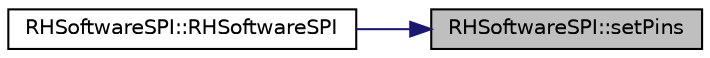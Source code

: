 digraph "RHSoftwareSPI::setPins"
{
 // LATEX_PDF_SIZE
  edge [fontname="Helvetica",fontsize="10",labelfontname="Helvetica",labelfontsize="10"];
  node [fontname="Helvetica",fontsize="10",shape=record];
  rankdir="RL";
  Node1 [label="RHSoftwareSPI::setPins",height=0.2,width=0.4,color="black", fillcolor="grey75", style="filled", fontcolor="black",tooltip=" "];
  Node1 -> Node2 [dir="back",color="midnightblue",fontsize="10",style="solid",fontname="Helvetica"];
  Node2 [label="RHSoftwareSPI::RHSoftwareSPI",height=0.2,width=0.4,color="black", fillcolor="white", style="filled",URL="$class_r_h_software_s_p_i.html#ad7287ee7aecf337e262b1ebd28c8d1bc",tooltip=" "];
}
